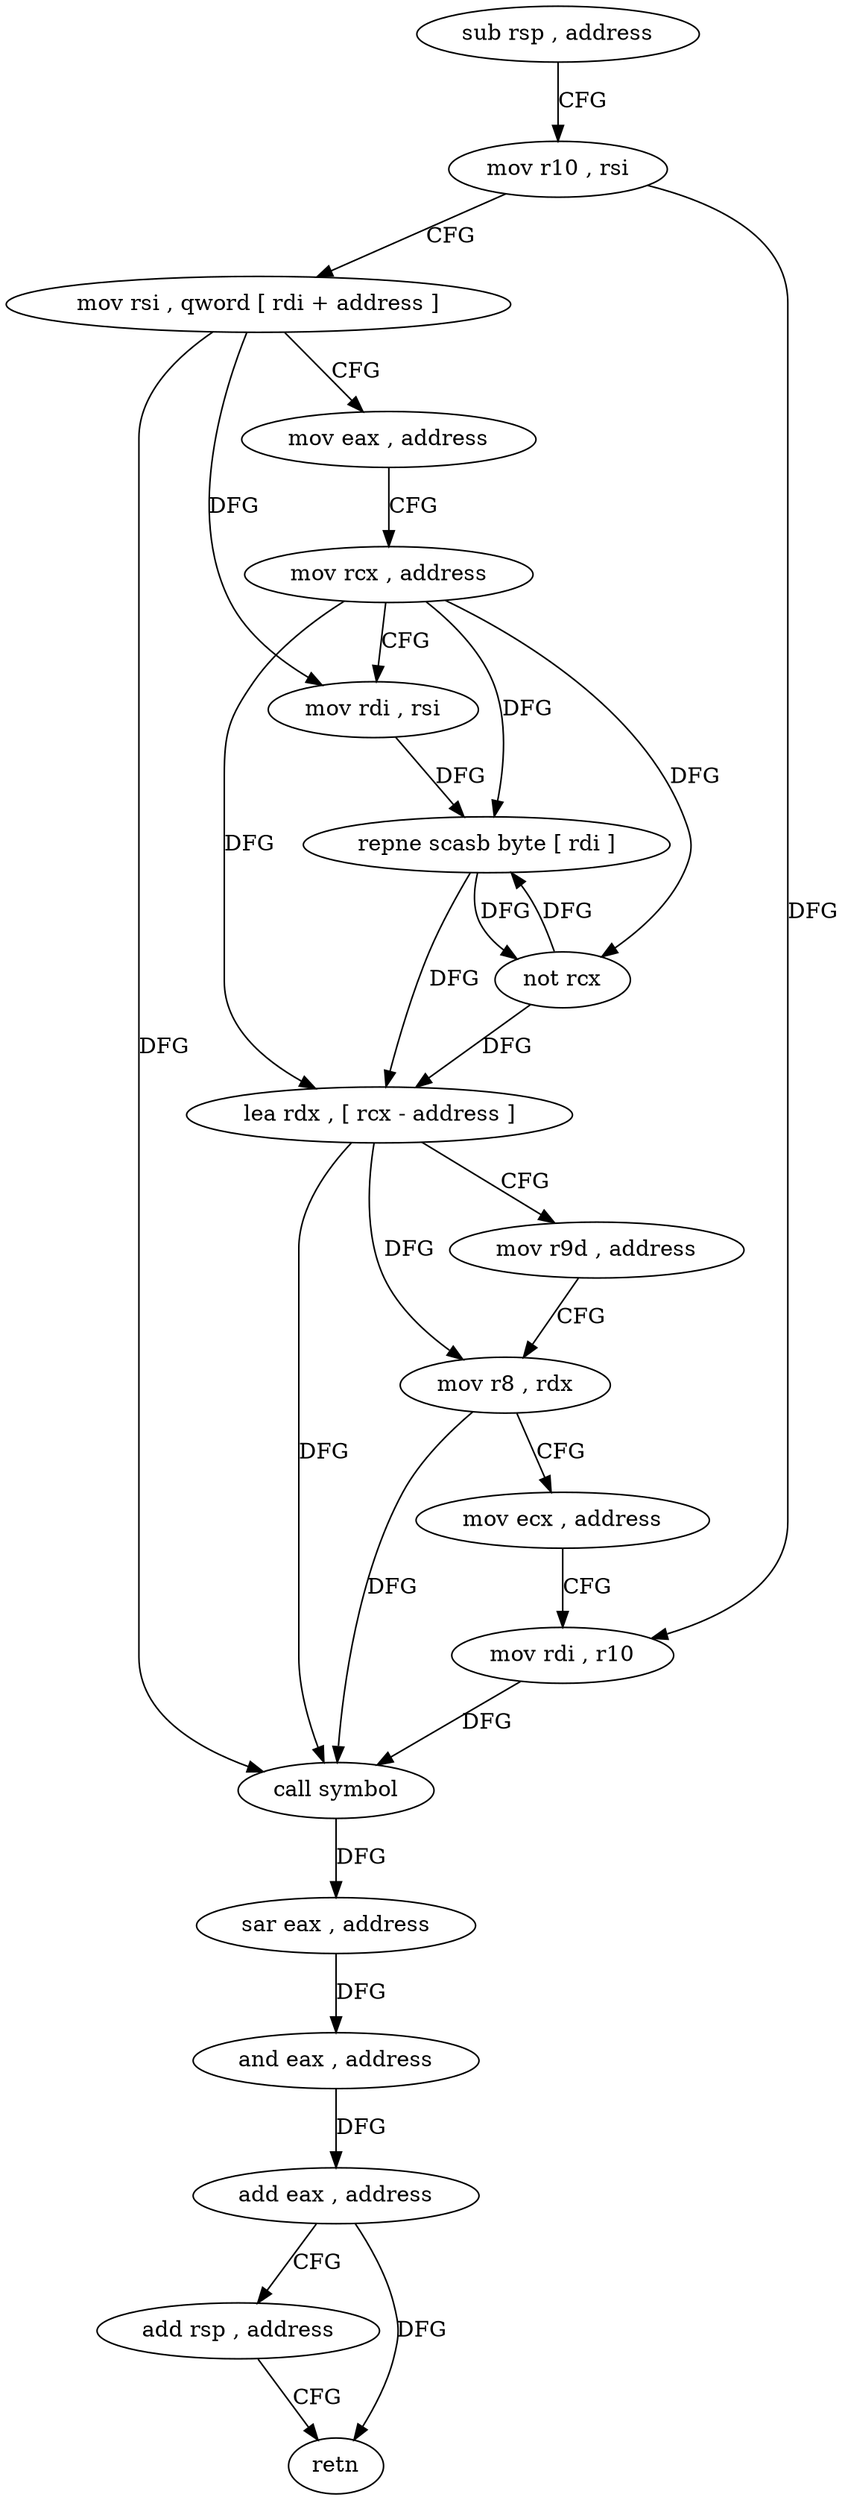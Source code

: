 digraph "func" {
"4206050" [label = "sub rsp , address" ]
"4206054" [label = "mov r10 , rsi" ]
"4206057" [label = "mov rsi , qword [ rdi + address ]" ]
"4206061" [label = "mov eax , address" ]
"4206066" [label = "mov rcx , address" ]
"4206073" [label = "mov rdi , rsi" ]
"4206076" [label = "repne scasb byte [ rdi ]" ]
"4206078" [label = "not rcx" ]
"4206081" [label = "lea rdx , [ rcx - address ]" ]
"4206085" [label = "mov r9d , address" ]
"4206091" [label = "mov r8 , rdx" ]
"4206094" [label = "mov ecx , address" ]
"4206099" [label = "mov rdi , r10" ]
"4206102" [label = "call symbol" ]
"4206107" [label = "sar eax , address" ]
"4206110" [label = "and eax , address" ]
"4206113" [label = "add eax , address" ]
"4206116" [label = "add rsp , address" ]
"4206120" [label = "retn" ]
"4206050" -> "4206054" [ label = "CFG" ]
"4206054" -> "4206057" [ label = "CFG" ]
"4206054" -> "4206099" [ label = "DFG" ]
"4206057" -> "4206061" [ label = "CFG" ]
"4206057" -> "4206073" [ label = "DFG" ]
"4206057" -> "4206102" [ label = "DFG" ]
"4206061" -> "4206066" [ label = "CFG" ]
"4206066" -> "4206073" [ label = "CFG" ]
"4206066" -> "4206076" [ label = "DFG" ]
"4206066" -> "4206078" [ label = "DFG" ]
"4206066" -> "4206081" [ label = "DFG" ]
"4206073" -> "4206076" [ label = "DFG" ]
"4206076" -> "4206078" [ label = "DFG" ]
"4206076" -> "4206081" [ label = "DFG" ]
"4206078" -> "4206081" [ label = "DFG" ]
"4206078" -> "4206076" [ label = "DFG" ]
"4206081" -> "4206085" [ label = "CFG" ]
"4206081" -> "4206091" [ label = "DFG" ]
"4206081" -> "4206102" [ label = "DFG" ]
"4206085" -> "4206091" [ label = "CFG" ]
"4206091" -> "4206094" [ label = "CFG" ]
"4206091" -> "4206102" [ label = "DFG" ]
"4206094" -> "4206099" [ label = "CFG" ]
"4206099" -> "4206102" [ label = "DFG" ]
"4206102" -> "4206107" [ label = "DFG" ]
"4206107" -> "4206110" [ label = "DFG" ]
"4206110" -> "4206113" [ label = "DFG" ]
"4206113" -> "4206116" [ label = "CFG" ]
"4206113" -> "4206120" [ label = "DFG" ]
"4206116" -> "4206120" [ label = "CFG" ]
}
